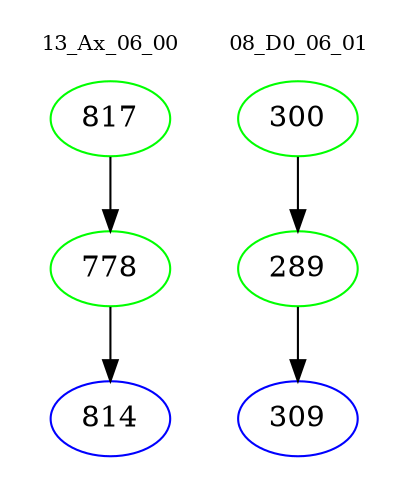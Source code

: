 digraph{
subgraph cluster_0 {
color = white
label = "13_Ax_06_00";
fontsize=10;
T0_817 [label="817", color="green"]
T0_817 -> T0_778 [color="black"]
T0_778 [label="778", color="green"]
T0_778 -> T0_814 [color="black"]
T0_814 [label="814", color="blue"]
}
subgraph cluster_1 {
color = white
label = "08_D0_06_01";
fontsize=10;
T1_300 [label="300", color="green"]
T1_300 -> T1_289 [color="black"]
T1_289 [label="289", color="green"]
T1_289 -> T1_309 [color="black"]
T1_309 [label="309", color="blue"]
}
}
